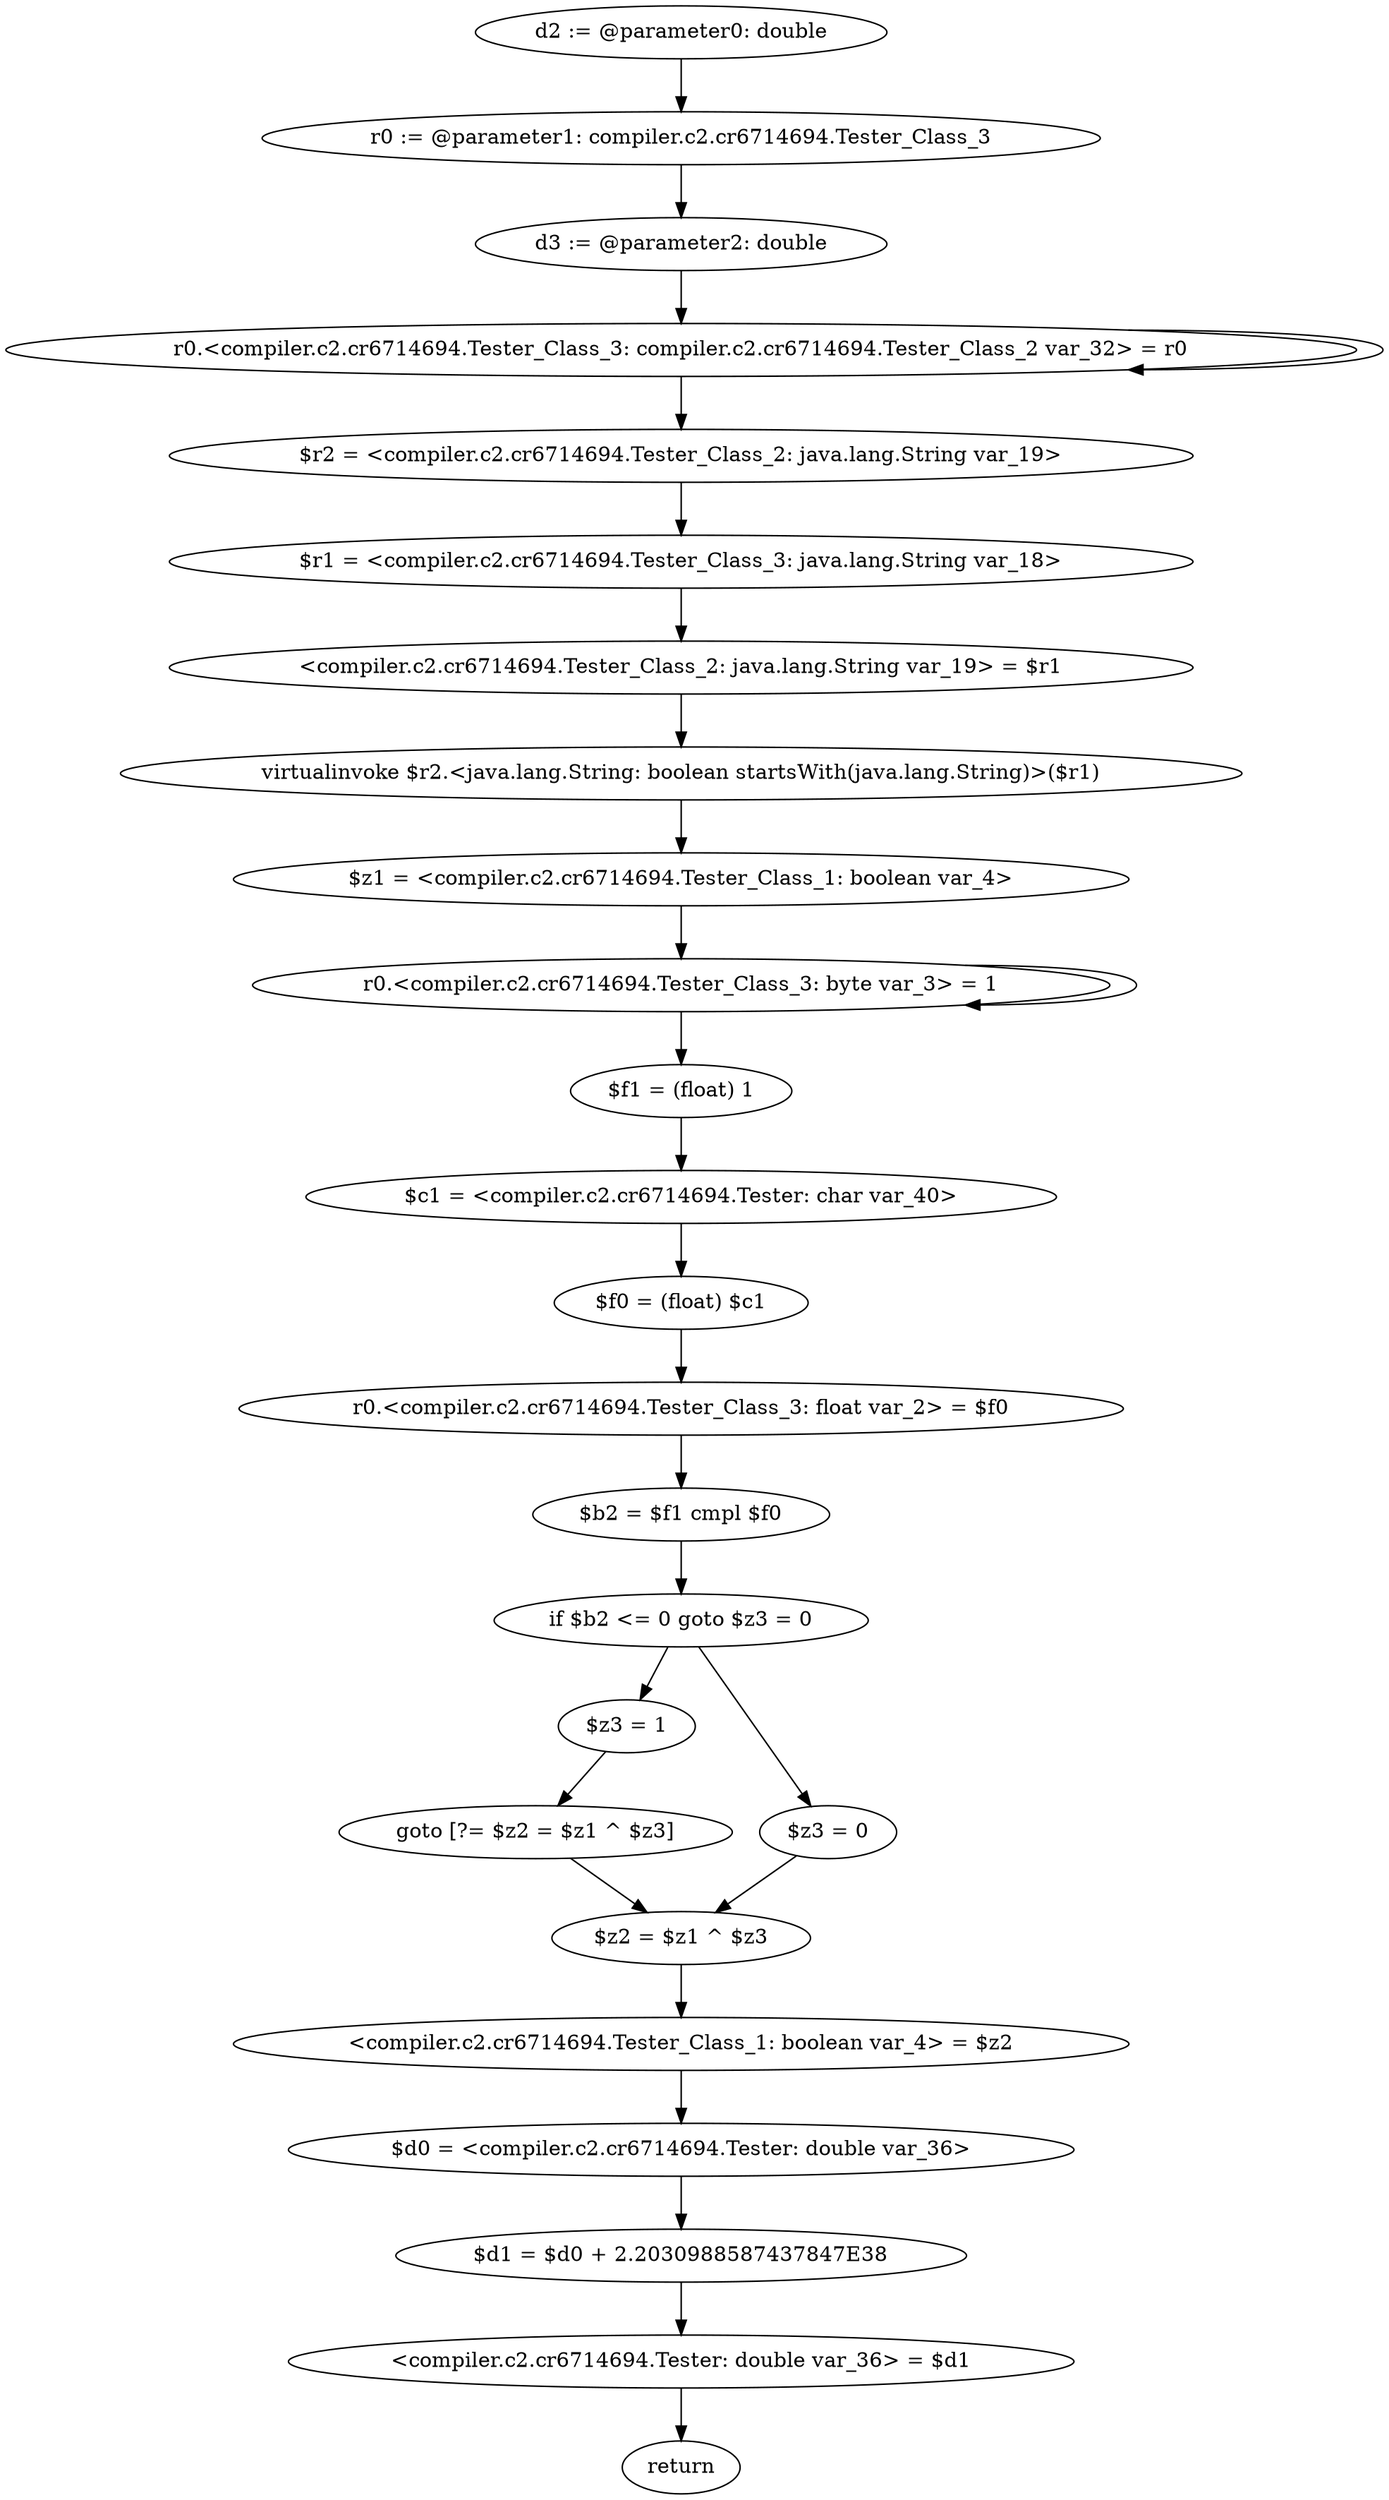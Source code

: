 digraph "unitGraph" {
    "d2 := @parameter0: double"
    "r0 := @parameter1: compiler.c2.cr6714694.Tester_Class_3"
    "d3 := @parameter2: double"
    "r0.<compiler.c2.cr6714694.Tester_Class_3: compiler.c2.cr6714694.Tester_Class_2 var_32> = r0"
    "$r2 = <compiler.c2.cr6714694.Tester_Class_2: java.lang.String var_19>"
    "$r1 = <compiler.c2.cr6714694.Tester_Class_3: java.lang.String var_18>"
    "<compiler.c2.cr6714694.Tester_Class_2: java.lang.String var_19> = $r1"
    "virtualinvoke $r2.<java.lang.String: boolean startsWith(java.lang.String)>($r1)"
    "$z1 = <compiler.c2.cr6714694.Tester_Class_1: boolean var_4>"
    "r0.<compiler.c2.cr6714694.Tester_Class_3: byte var_3> = 1"
    "$f1 = (float) 1"
    "$c1 = <compiler.c2.cr6714694.Tester: char var_40>"
    "$f0 = (float) $c1"
    "r0.<compiler.c2.cr6714694.Tester_Class_3: float var_2> = $f0"
    "$b2 = $f1 cmpl $f0"
    "if $b2 <= 0 goto $z3 = 0"
    "$z3 = 1"
    "goto [?= $z2 = $z1 ^ $z3]"
    "$z3 = 0"
    "$z2 = $z1 ^ $z3"
    "<compiler.c2.cr6714694.Tester_Class_1: boolean var_4> = $z2"
    "$d0 = <compiler.c2.cr6714694.Tester: double var_36>"
    "$d1 = $d0 + 2.2030988587437847E38"
    "<compiler.c2.cr6714694.Tester: double var_36> = $d1"
    "return"
    "d2 := @parameter0: double"->"r0 := @parameter1: compiler.c2.cr6714694.Tester_Class_3";
    "r0 := @parameter1: compiler.c2.cr6714694.Tester_Class_3"->"d3 := @parameter2: double";
    "d3 := @parameter2: double"->"r0.<compiler.c2.cr6714694.Tester_Class_3: compiler.c2.cr6714694.Tester_Class_2 var_32> = r0";
    "r0.<compiler.c2.cr6714694.Tester_Class_3: compiler.c2.cr6714694.Tester_Class_2 var_32> = r0"->"r0.<compiler.c2.cr6714694.Tester_Class_3: compiler.c2.cr6714694.Tester_Class_2 var_32> = r0";
    "r0.<compiler.c2.cr6714694.Tester_Class_3: compiler.c2.cr6714694.Tester_Class_2 var_32> = r0"->"$r2 = <compiler.c2.cr6714694.Tester_Class_2: java.lang.String var_19>";
    "$r2 = <compiler.c2.cr6714694.Tester_Class_2: java.lang.String var_19>"->"$r1 = <compiler.c2.cr6714694.Tester_Class_3: java.lang.String var_18>";
    "$r1 = <compiler.c2.cr6714694.Tester_Class_3: java.lang.String var_18>"->"<compiler.c2.cr6714694.Tester_Class_2: java.lang.String var_19> = $r1";
    "<compiler.c2.cr6714694.Tester_Class_2: java.lang.String var_19> = $r1"->"virtualinvoke $r2.<java.lang.String: boolean startsWith(java.lang.String)>($r1)";
    "virtualinvoke $r2.<java.lang.String: boolean startsWith(java.lang.String)>($r1)"->"$z1 = <compiler.c2.cr6714694.Tester_Class_1: boolean var_4>";
    "$z1 = <compiler.c2.cr6714694.Tester_Class_1: boolean var_4>"->"r0.<compiler.c2.cr6714694.Tester_Class_3: byte var_3> = 1";
    "r0.<compiler.c2.cr6714694.Tester_Class_3: byte var_3> = 1"->"r0.<compiler.c2.cr6714694.Tester_Class_3: byte var_3> = 1";
    "r0.<compiler.c2.cr6714694.Tester_Class_3: byte var_3> = 1"->"$f1 = (float) 1";
    "$f1 = (float) 1"->"$c1 = <compiler.c2.cr6714694.Tester: char var_40>";
    "$c1 = <compiler.c2.cr6714694.Tester: char var_40>"->"$f0 = (float) $c1";
    "$f0 = (float) $c1"->"r0.<compiler.c2.cr6714694.Tester_Class_3: float var_2> = $f0";
    "r0.<compiler.c2.cr6714694.Tester_Class_3: float var_2> = $f0"->"$b2 = $f1 cmpl $f0";
    "$b2 = $f1 cmpl $f0"->"if $b2 <= 0 goto $z3 = 0";
    "if $b2 <= 0 goto $z3 = 0"->"$z3 = 1";
    "if $b2 <= 0 goto $z3 = 0"->"$z3 = 0";
    "$z3 = 1"->"goto [?= $z2 = $z1 ^ $z3]";
    "goto [?= $z2 = $z1 ^ $z3]"->"$z2 = $z1 ^ $z3";
    "$z3 = 0"->"$z2 = $z1 ^ $z3";
    "$z2 = $z1 ^ $z3"->"<compiler.c2.cr6714694.Tester_Class_1: boolean var_4> = $z2";
    "<compiler.c2.cr6714694.Tester_Class_1: boolean var_4> = $z2"->"$d0 = <compiler.c2.cr6714694.Tester: double var_36>";
    "$d0 = <compiler.c2.cr6714694.Tester: double var_36>"->"$d1 = $d0 + 2.2030988587437847E38";
    "$d1 = $d0 + 2.2030988587437847E38"->"<compiler.c2.cr6714694.Tester: double var_36> = $d1";
    "<compiler.c2.cr6714694.Tester: double var_36> = $d1"->"return";
}
